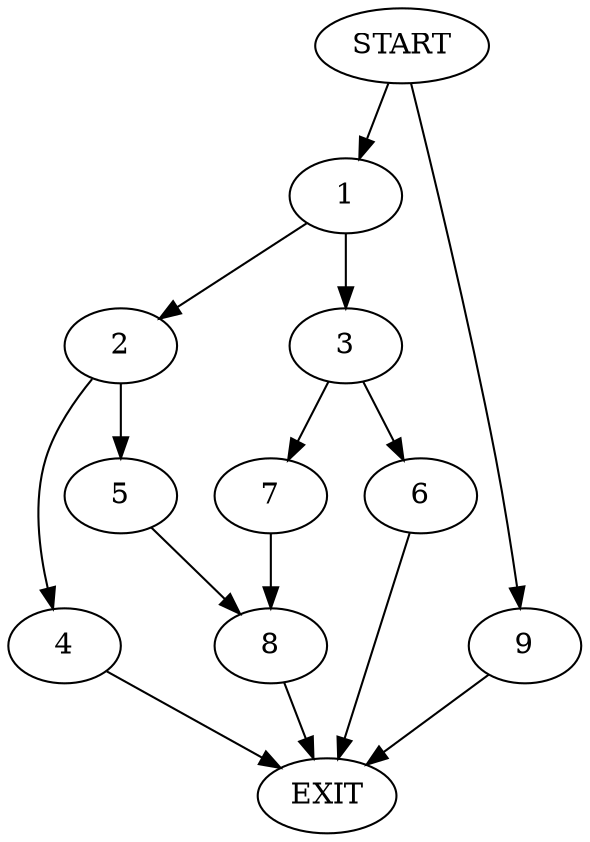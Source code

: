 digraph {
0 [label="START"]
10 [label="EXIT"]
0 -> 1
1 -> 2
1 -> 3
2 -> 4
2 -> 5
3 -> 6
3 -> 7
7 -> 8
6 -> 10
8 -> 10
4 -> 10
5 -> 8
0 -> 9
9 -> 10
}
